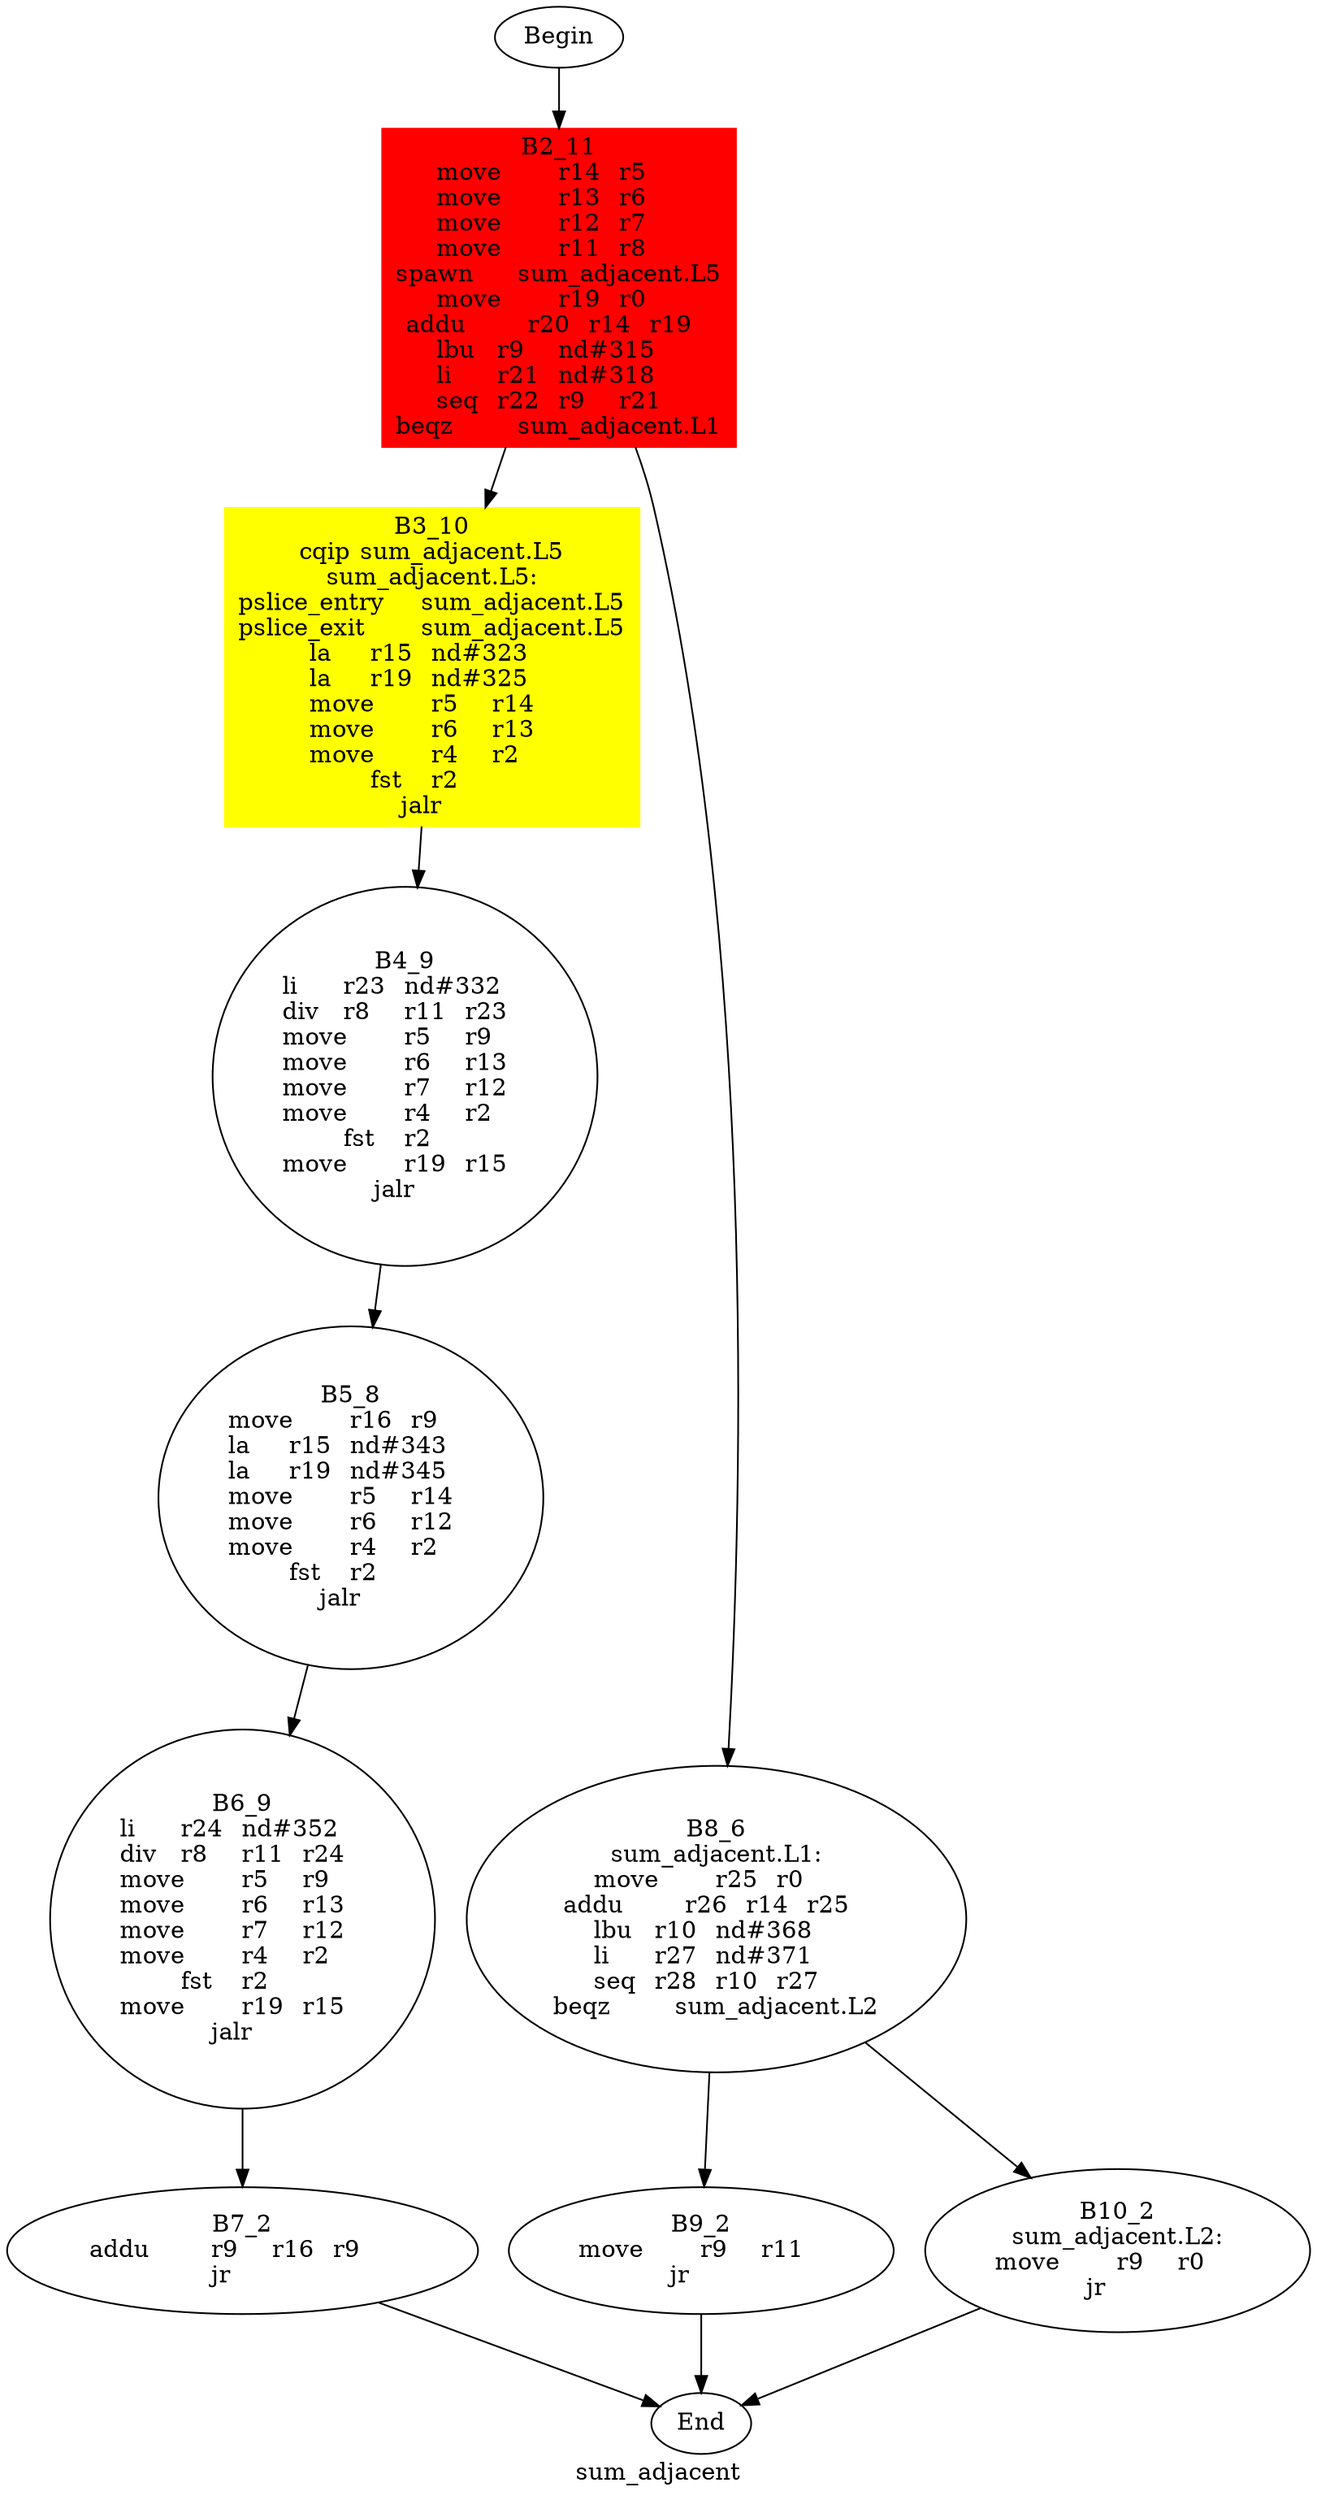 digraph G{
	label = "sum_adjacent"	style = "dashed";
	color = purple;
	Node0 [label = "Begin"];
	Node0 -> {Node2 }
	Node1 [label = "End"];
	Node1 -> {}
	Node2 [label = "B2_11\nmove	r14	r5	\nmove	r13	r6	\nmove	r12	r7	\nmove	r11	r8	\nspawn	sum_adjacent.L5\nmove	r19	r0	\naddu	r20	r14	r19	\nlbu	r9	nd#315	\nli	r21	nd#318	\nseq	r22	r9	r21	\nbeqz	sum_adjacent.L1\n"];
	Node2 -> {Node3 Node8 }
	Node3 [label = "B3_10\ncqip	sum_adjacent.L5\nsum_adjacent.L5:\npslice_entry	sum_adjacent.L5\npslice_exit	sum_adjacent.L5\nla	r15	nd#323	\nla	r19	nd#325	\nmove	r5	r14	\nmove	r6	r13	\nmove	r4	r2	\nfst	r2	\njalr	\n"];
	Node3 -> {Node4 }
	Node4 [label = "B4_9\nli	r23	nd#332	\ndiv	r8	r11	r23	\nmove	r5	r9	\nmove	r6	r13	\nmove	r7	r12	\nmove	r4	r2	\nfst	r2	\nmove	r19	r15	\njalr	\n"];
	Node4 -> {Node5 }
	Node5 [label = "B5_8\nmove	r16	r9	\nla	r15	nd#343	\nla	r19	nd#345	\nmove	r5	r14	\nmove	r6	r12	\nmove	r4	r2	\nfst	r2	\njalr	\n"];
	Node5 -> {Node6 }
	Node6 [label = "B6_9\nli	r24	nd#352	\ndiv	r8	r11	r24	\nmove	r5	r9	\nmove	r6	r13	\nmove	r7	r12	\nmove	r4	r2	\nfst	r2	\nmove	r19	r15	\njalr	\n"];
	Node6 -> {Node7 }
	Node7 [label = "B7_2\naddu	r9	r16	r9	\njr	\n"];
	Node7 -> {Node1 }
	Node8 [label = "B8_6\nsum_adjacent.L1:\nmove	r25	r0	\naddu	r26	r14	r25	\nlbu	r10	nd#368	\nli	r27	nd#371	\nseq	r28	r10	r27	\nbeqz	sum_adjacent.L2\n"];
	Node8 -> {Node9 Node10 }
	Node9 [label = "B9_2\nmove	r9	r11	\njr	\n"];
	Node9 -> {Node1 }
	Node10 [label = "B10_2\nsum_adjacent.L2:\nmove	r9	r0	\njr	\n"];
	Node10 -> {Node1 }
	Node2 [shape = box ,style=filled ,color=red];
	Node3 [shape = polygon ,style=filled ,color=yellow];
}
